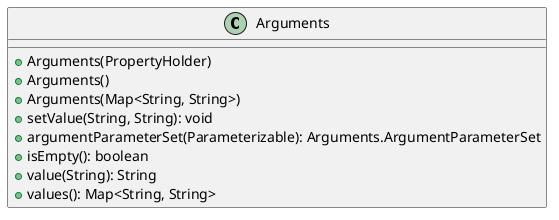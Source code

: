 @startuml

    class Arguments [[Arguments.html]] {
        +Arguments(PropertyHolder)
        +Arguments()
        +Arguments(Map<String, String>)
        +setValue(String, String): void
        +argumentParameterSet(Parameterizable): Arguments.ArgumentParameterSet
        +isEmpty(): boolean
        +value(String): String
        +values(): Map<String, String>
    }

@enduml
